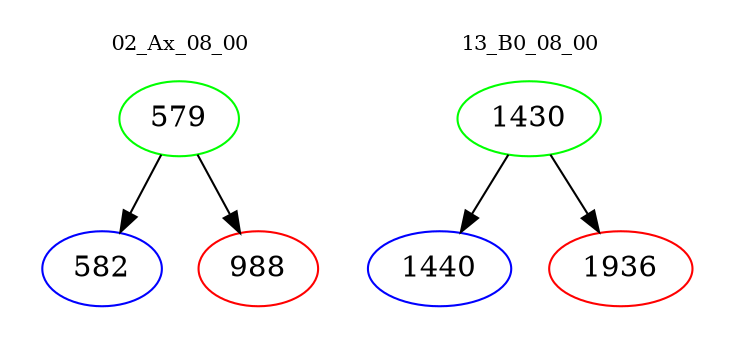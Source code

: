 digraph{
subgraph cluster_0 {
color = white
label = "02_Ax_08_00";
fontsize=10;
T0_579 [label="579", color="green"]
T0_579 -> T0_582 [color="black"]
T0_582 [label="582", color="blue"]
T0_579 -> T0_988 [color="black"]
T0_988 [label="988", color="red"]
}
subgraph cluster_1 {
color = white
label = "13_B0_08_00";
fontsize=10;
T1_1430 [label="1430", color="green"]
T1_1430 -> T1_1440 [color="black"]
T1_1440 [label="1440", color="blue"]
T1_1430 -> T1_1936 [color="black"]
T1_1936 [label="1936", color="red"]
}
}
